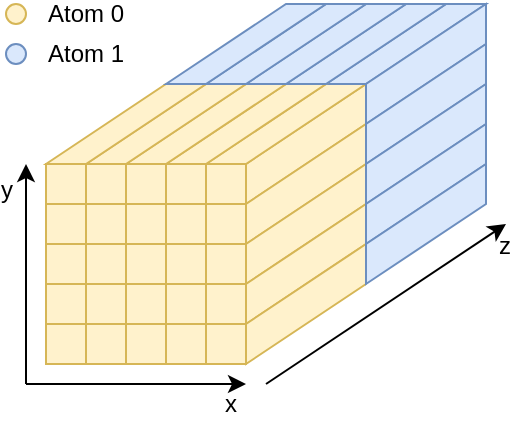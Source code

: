 <mxfile version="21.6.7" type="device">
  <diagram name="Seite-1" id="a0zd9J4lKLi8dgKzrKdr">
    <mxGraphModel dx="961" dy="550" grid="1" gridSize="10" guides="1" tooltips="1" connect="1" arrows="1" fold="1" page="1" pageScale="1" pageWidth="827" pageHeight="1169" math="0" shadow="0">
      <root>
        <mxCell id="0" />
        <mxCell id="1" parent="0" />
        <mxCell id="KL06TzT7i-0tILDeeugf-7" value="" style="whiteSpace=wrap;html=1;aspect=fixed;fillColor=#fff2cc;strokeColor=#d6b656;" parent="1" vertex="1">
          <mxGeometry x="240" y="340" width="20" height="20" as="geometry" />
        </mxCell>
        <mxCell id="KL06TzT7i-0tILDeeugf-8" value="" style="whiteSpace=wrap;html=1;aspect=fixed;fillColor=#fff2cc;strokeColor=#d6b656;" parent="1" vertex="1">
          <mxGeometry x="260" y="340" width="20" height="20" as="geometry" />
        </mxCell>
        <mxCell id="KL06TzT7i-0tILDeeugf-9" value="" style="whiteSpace=wrap;html=1;aspect=fixed;fillColor=#fff2cc;strokeColor=#d6b656;" parent="1" vertex="1">
          <mxGeometry x="280" y="340" width="20" height="20" as="geometry" />
        </mxCell>
        <mxCell id="KL06TzT7i-0tILDeeugf-10" value="" style="whiteSpace=wrap;html=1;aspect=fixed;fillColor=#fff2cc;strokeColor=#d6b656;" parent="1" vertex="1">
          <mxGeometry x="300" y="340" width="20" height="20" as="geometry" />
        </mxCell>
        <mxCell id="KL06TzT7i-0tILDeeugf-11" value="" style="whiteSpace=wrap;html=1;aspect=fixed;fillColor=#fff2cc;strokeColor=#d6b656;" parent="1" vertex="1">
          <mxGeometry x="320" y="340" width="20" height="20" as="geometry" />
        </mxCell>
        <mxCell id="KL06TzT7i-0tILDeeugf-12" value="" style="whiteSpace=wrap;html=1;aspect=fixed;fillColor=#fff2cc;strokeColor=#d6b656;" parent="1" vertex="1">
          <mxGeometry x="240" y="320" width="20" height="20" as="geometry" />
        </mxCell>
        <mxCell id="KL06TzT7i-0tILDeeugf-13" value="" style="whiteSpace=wrap;html=1;aspect=fixed;fillColor=#fff2cc;strokeColor=#d6b656;" parent="1" vertex="1">
          <mxGeometry x="260" y="320" width="20" height="20" as="geometry" />
        </mxCell>
        <mxCell id="KL06TzT7i-0tILDeeugf-14" value="" style="whiteSpace=wrap;html=1;aspect=fixed;fillColor=#fff2cc;strokeColor=#d6b656;" parent="1" vertex="1">
          <mxGeometry x="280" y="320" width="20" height="20" as="geometry" />
        </mxCell>
        <mxCell id="KL06TzT7i-0tILDeeugf-15" value="" style="whiteSpace=wrap;html=1;aspect=fixed;fillColor=#fff2cc;strokeColor=#d6b656;" parent="1" vertex="1">
          <mxGeometry x="300" y="320" width="20" height="20" as="geometry" />
        </mxCell>
        <mxCell id="KL06TzT7i-0tILDeeugf-16" value="" style="whiteSpace=wrap;html=1;aspect=fixed;fillColor=#fff2cc;strokeColor=#d6b656;" parent="1" vertex="1">
          <mxGeometry x="320" y="320" width="20" height="20" as="geometry" />
        </mxCell>
        <mxCell id="KL06TzT7i-0tILDeeugf-45" value="" style="endArrow=classic;html=1;rounded=0;" parent="1" edge="1">
          <mxGeometry width="50" height="50" relative="1" as="geometry">
            <mxPoint x="230" y="370" as="sourcePoint" />
            <mxPoint x="340" y="370" as="targetPoint" />
          </mxGeometry>
        </mxCell>
        <mxCell id="KL06TzT7i-0tILDeeugf-46" value="x" style="edgeLabel;html=1;align=center;verticalAlign=middle;resizable=0;points=[];fontSize=12;labelBackgroundColor=none;" parent="KL06TzT7i-0tILDeeugf-45" vertex="1" connectable="0">
          <mxGeometry x="0.852" y="-2" relative="1" as="geometry">
            <mxPoint y="8" as="offset" />
          </mxGeometry>
        </mxCell>
        <mxCell id="KL06TzT7i-0tILDeeugf-47" value="" style="endArrow=classic;html=1;rounded=0;" parent="1" edge="1">
          <mxGeometry width="50" height="50" relative="1" as="geometry">
            <mxPoint x="230" y="370" as="sourcePoint" />
            <mxPoint x="230" y="260" as="targetPoint" />
          </mxGeometry>
        </mxCell>
        <mxCell id="KL06TzT7i-0tILDeeugf-48" value="y" style="edgeLabel;html=1;align=center;verticalAlign=middle;resizable=0;points=[];fontSize=12;labelBackgroundColor=none;" parent="KL06TzT7i-0tILDeeugf-47" vertex="1" connectable="0">
          <mxGeometry x="0.852" y="-2" relative="1" as="geometry">
            <mxPoint x="-12" y="5" as="offset" />
          </mxGeometry>
        </mxCell>
        <mxCell id="KL06TzT7i-0tILDeeugf-60" value="" style="endArrow=classic;html=1;rounded=0;" parent="1" edge="1">
          <mxGeometry width="50" height="50" relative="1" as="geometry">
            <mxPoint x="350" y="370" as="sourcePoint" />
            <mxPoint x="470" y="290" as="targetPoint" />
          </mxGeometry>
        </mxCell>
        <mxCell id="KL06TzT7i-0tILDeeugf-61" value="z" style="edgeLabel;html=1;align=center;verticalAlign=middle;resizable=0;points=[];fontSize=12;labelBackgroundColor=none;" parent="KL06TzT7i-0tILDeeugf-60" vertex="1" connectable="0">
          <mxGeometry x="0.865" y="-1" relative="1" as="geometry">
            <mxPoint x="6" y="5" as="offset" />
          </mxGeometry>
        </mxCell>
        <mxCell id="P9Pge4p9ssDSBVumlP_2-2" value="" style="shape=parallelogram;perimeter=parallelogramPerimeter;whiteSpace=wrap;html=1;fixedSize=1;size=40;fillColor=#fff2cc;strokeColor=#d6b656;flipV=0;flipH=1;rotation=-90;" vertex="1" parent="1">
          <mxGeometry x="340" y="220" width="60" height="60" as="geometry" />
        </mxCell>
        <mxCell id="P9Pge4p9ssDSBVumlP_2-3" value="" style="shape=parallelogram;perimeter=parallelogramPerimeter;whiteSpace=wrap;html=1;fixedSize=1;size=40;fillColor=#fff2cc;strokeColor=#d6b656;flipV=0;flipH=1;rotation=-90;" vertex="1" parent="1">
          <mxGeometry x="340" y="240" width="60" height="60" as="geometry" />
        </mxCell>
        <mxCell id="P9Pge4p9ssDSBVumlP_2-4" value="" style="shape=parallelogram;perimeter=parallelogramPerimeter;whiteSpace=wrap;html=1;fixedSize=1;size=40;fillColor=#fff2cc;strokeColor=#d6b656;flipV=0;flipH=1;rotation=-90;" vertex="1" parent="1">
          <mxGeometry x="340" y="260" width="60" height="60" as="geometry" />
        </mxCell>
        <mxCell id="P9Pge4p9ssDSBVumlP_2-5" value="" style="shape=parallelogram;perimeter=parallelogramPerimeter;whiteSpace=wrap;html=1;fixedSize=1;size=40;fillColor=#fff2cc;strokeColor=#d6b656;flipV=0;flipH=1;rotation=-90;" vertex="1" parent="1">
          <mxGeometry x="340" y="280" width="60" height="60" as="geometry" />
        </mxCell>
        <mxCell id="P9Pge4p9ssDSBVumlP_2-6" value="" style="shape=parallelogram;perimeter=parallelogramPerimeter;whiteSpace=wrap;html=1;fixedSize=1;size=40;fillColor=#fff2cc;strokeColor=#d6b656;flipV=0;flipH=1;rotation=-90;" vertex="1" parent="1">
          <mxGeometry x="340" y="300" width="60" height="60" as="geometry" />
        </mxCell>
        <mxCell id="P9Pge4p9ssDSBVumlP_2-7" value="" style="shape=parallelogram;perimeter=parallelogramPerimeter;whiteSpace=wrap;html=1;fixedSize=1;size=60;fillColor=#fff2cc;strokeColor=#d6b656;" vertex="1" parent="1">
          <mxGeometry x="320" y="220" width="80" height="40" as="geometry" />
        </mxCell>
        <mxCell id="P9Pge4p9ssDSBVumlP_2-8" value="" style="shape=parallelogram;perimeter=parallelogramPerimeter;whiteSpace=wrap;html=1;fixedSize=1;size=60;fillColor=#dae8fc;strokeColor=#6c8ebf;" vertex="1" parent="1">
          <mxGeometry x="380" y="180" width="80" height="40" as="geometry" />
        </mxCell>
        <mxCell id="P9Pge4p9ssDSBVumlP_2-9" value="" style="shape=parallelogram;perimeter=parallelogramPerimeter;whiteSpace=wrap;html=1;fixedSize=1;size=60;fillColor=#fff2cc;strokeColor=#d6b656;" vertex="1" parent="1">
          <mxGeometry x="300" y="220" width="80" height="40" as="geometry" />
        </mxCell>
        <mxCell id="P9Pge4p9ssDSBVumlP_2-10" value="" style="shape=parallelogram;perimeter=parallelogramPerimeter;whiteSpace=wrap;html=1;fixedSize=1;size=60;fillColor=#fff2cc;strokeColor=#d6b656;" vertex="1" parent="1">
          <mxGeometry x="280" y="220" width="80" height="40" as="geometry" />
        </mxCell>
        <mxCell id="P9Pge4p9ssDSBVumlP_2-11" value="" style="shape=parallelogram;perimeter=parallelogramPerimeter;whiteSpace=wrap;html=1;fixedSize=1;size=60;fillColor=#fff2cc;strokeColor=#d6b656;" vertex="1" parent="1">
          <mxGeometry x="260" y="220" width="80" height="40" as="geometry" />
        </mxCell>
        <mxCell id="P9Pge4p9ssDSBVumlP_2-12" value="" style="shape=parallelogram;perimeter=parallelogramPerimeter;whiteSpace=wrap;html=1;fixedSize=1;size=60;fillColor=#fff2cc;strokeColor=#d6b656;" vertex="1" parent="1">
          <mxGeometry x="240" y="220" width="80" height="40" as="geometry" />
        </mxCell>
        <mxCell id="P9Pge4p9ssDSBVumlP_2-13" value="" style="whiteSpace=wrap;html=1;aspect=fixed;fillColor=#fff2cc;strokeColor=#d6b656;" vertex="1" parent="1">
          <mxGeometry x="240" y="300" width="20" height="20" as="geometry" />
        </mxCell>
        <mxCell id="P9Pge4p9ssDSBVumlP_2-14" value="" style="whiteSpace=wrap;html=1;aspect=fixed;fillColor=#fff2cc;strokeColor=#d6b656;" vertex="1" parent="1">
          <mxGeometry x="260" y="300" width="20" height="20" as="geometry" />
        </mxCell>
        <mxCell id="P9Pge4p9ssDSBVumlP_2-15" value="" style="whiteSpace=wrap;html=1;aspect=fixed;fillColor=#fff2cc;strokeColor=#d6b656;" vertex="1" parent="1">
          <mxGeometry x="280" y="300" width="20" height="20" as="geometry" />
        </mxCell>
        <mxCell id="P9Pge4p9ssDSBVumlP_2-16" value="" style="whiteSpace=wrap;html=1;aspect=fixed;fillColor=#fff2cc;strokeColor=#d6b656;" vertex="1" parent="1">
          <mxGeometry x="300" y="300" width="20" height="20" as="geometry" />
        </mxCell>
        <mxCell id="P9Pge4p9ssDSBVumlP_2-17" value="" style="whiteSpace=wrap;html=1;aspect=fixed;fillColor=#fff2cc;strokeColor=#d6b656;" vertex="1" parent="1">
          <mxGeometry x="320" y="300" width="20" height="20" as="geometry" />
        </mxCell>
        <mxCell id="P9Pge4p9ssDSBVumlP_2-18" value="" style="whiteSpace=wrap;html=1;aspect=fixed;fillColor=#fff2cc;strokeColor=#d6b656;" vertex="1" parent="1">
          <mxGeometry x="240" y="280" width="20" height="20" as="geometry" />
        </mxCell>
        <mxCell id="P9Pge4p9ssDSBVumlP_2-19" value="" style="whiteSpace=wrap;html=1;aspect=fixed;fillColor=#fff2cc;strokeColor=#d6b656;" vertex="1" parent="1">
          <mxGeometry x="260" y="280" width="20" height="20" as="geometry" />
        </mxCell>
        <mxCell id="P9Pge4p9ssDSBVumlP_2-20" value="" style="whiteSpace=wrap;html=1;aspect=fixed;fillColor=#fff2cc;strokeColor=#d6b656;" vertex="1" parent="1">
          <mxGeometry x="280" y="280" width="20" height="20" as="geometry" />
        </mxCell>
        <mxCell id="P9Pge4p9ssDSBVumlP_2-21" value="" style="whiteSpace=wrap;html=1;aspect=fixed;fillColor=#fff2cc;strokeColor=#d6b656;" vertex="1" parent="1">
          <mxGeometry x="300" y="280" width="20" height="20" as="geometry" />
        </mxCell>
        <mxCell id="P9Pge4p9ssDSBVumlP_2-22" value="" style="whiteSpace=wrap;html=1;aspect=fixed;fillColor=#fff2cc;strokeColor=#d6b656;" vertex="1" parent="1">
          <mxGeometry x="320" y="280" width="20" height="20" as="geometry" />
        </mxCell>
        <mxCell id="P9Pge4p9ssDSBVumlP_2-23" value="" style="whiteSpace=wrap;html=1;aspect=fixed;fillColor=#fff2cc;strokeColor=#d6b656;" vertex="1" parent="1">
          <mxGeometry x="240" y="260" width="20" height="20" as="geometry" />
        </mxCell>
        <mxCell id="P9Pge4p9ssDSBVumlP_2-24" value="" style="whiteSpace=wrap;html=1;aspect=fixed;fillColor=#fff2cc;strokeColor=#d6b656;" vertex="1" parent="1">
          <mxGeometry x="260" y="260" width="20" height="20" as="geometry" />
        </mxCell>
        <mxCell id="P9Pge4p9ssDSBVumlP_2-25" value="" style="whiteSpace=wrap;html=1;aspect=fixed;fillColor=#fff2cc;strokeColor=#d6b656;" vertex="1" parent="1">
          <mxGeometry x="280" y="260" width="20" height="20" as="geometry" />
        </mxCell>
        <mxCell id="P9Pge4p9ssDSBVumlP_2-26" value="" style="whiteSpace=wrap;html=1;aspect=fixed;fillColor=#fff2cc;strokeColor=#d6b656;" vertex="1" parent="1">
          <mxGeometry x="300" y="260" width="20" height="20" as="geometry" />
        </mxCell>
        <mxCell id="P9Pge4p9ssDSBVumlP_2-27" value="" style="whiteSpace=wrap;html=1;aspect=fixed;fillColor=#fff2cc;strokeColor=#d6b656;" vertex="1" parent="1">
          <mxGeometry x="320" y="260" width="20" height="20" as="geometry" />
        </mxCell>
        <mxCell id="P9Pge4p9ssDSBVumlP_2-33" value="" style="shape=parallelogram;perimeter=parallelogramPerimeter;whiteSpace=wrap;html=1;fixedSize=1;size=60;fillColor=#dae8fc;strokeColor=#6c8ebf;" vertex="1" parent="1">
          <mxGeometry x="360" y="180" width="80" height="40" as="geometry" />
        </mxCell>
        <mxCell id="P9Pge4p9ssDSBVumlP_2-34" value="" style="shape=parallelogram;perimeter=parallelogramPerimeter;whiteSpace=wrap;html=1;fixedSize=1;size=60;fillColor=#dae8fc;strokeColor=#6c8ebf;" vertex="1" parent="1">
          <mxGeometry x="340" y="180" width="80" height="40" as="geometry" />
        </mxCell>
        <mxCell id="P9Pge4p9ssDSBVumlP_2-35" value="" style="shape=parallelogram;perimeter=parallelogramPerimeter;whiteSpace=wrap;html=1;fixedSize=1;size=60;fillColor=#dae8fc;strokeColor=#6c8ebf;" vertex="1" parent="1">
          <mxGeometry x="320" y="180" width="80" height="40" as="geometry" />
        </mxCell>
        <mxCell id="P9Pge4p9ssDSBVumlP_2-36" value="" style="shape=parallelogram;perimeter=parallelogramPerimeter;whiteSpace=wrap;html=1;fixedSize=1;size=60;fillColor=#dae8fc;strokeColor=#6c8ebf;" vertex="1" parent="1">
          <mxGeometry x="300" y="180" width="80" height="40" as="geometry" />
        </mxCell>
        <mxCell id="P9Pge4p9ssDSBVumlP_2-37" value="" style="shape=parallelogram;perimeter=parallelogramPerimeter;whiteSpace=wrap;html=1;fixedSize=1;size=40;fillColor=#dae8fc;strokeColor=#6c8ebf;flipV=0;flipH=1;rotation=-90;" vertex="1" parent="1">
          <mxGeometry x="400" y="180" width="60" height="60" as="geometry" />
        </mxCell>
        <mxCell id="P9Pge4p9ssDSBVumlP_2-38" value="" style="shape=parallelogram;perimeter=parallelogramPerimeter;whiteSpace=wrap;html=1;fixedSize=1;size=40;fillColor=#dae8fc;strokeColor=#6c8ebf;flipV=0;flipH=1;rotation=-90;" vertex="1" parent="1">
          <mxGeometry x="400" y="200" width="60" height="60" as="geometry" />
        </mxCell>
        <mxCell id="P9Pge4p9ssDSBVumlP_2-39" value="" style="shape=parallelogram;perimeter=parallelogramPerimeter;whiteSpace=wrap;html=1;fixedSize=1;size=40;fillColor=#dae8fc;strokeColor=#6c8ebf;flipV=0;flipH=1;rotation=-90;" vertex="1" parent="1">
          <mxGeometry x="400" y="220" width="60" height="60" as="geometry" />
        </mxCell>
        <mxCell id="P9Pge4p9ssDSBVumlP_2-40" value="" style="shape=parallelogram;perimeter=parallelogramPerimeter;whiteSpace=wrap;html=1;fixedSize=1;size=40;fillColor=#dae8fc;strokeColor=#6c8ebf;flipV=0;flipH=1;rotation=-90;" vertex="1" parent="1">
          <mxGeometry x="400" y="240" width="60" height="60" as="geometry" />
        </mxCell>
        <mxCell id="P9Pge4p9ssDSBVumlP_2-41" value="" style="shape=parallelogram;perimeter=parallelogramPerimeter;whiteSpace=wrap;html=1;fixedSize=1;size=40;fillColor=#dae8fc;strokeColor=#6c8ebf;flipV=0;flipH=1;rotation=-90;" vertex="1" parent="1">
          <mxGeometry x="400" y="260" width="60" height="60" as="geometry" />
        </mxCell>
        <mxCell id="KL06TzT7i-0tILDeeugf-63" value="Atom 0" style="text;html=1;strokeColor=none;fillColor=none;align=center;verticalAlign=middle;whiteSpace=wrap;rounded=0;" parent="1" vertex="1">
          <mxGeometry x="230" y="180" width="60" height="10" as="geometry" />
        </mxCell>
        <mxCell id="KL06TzT7i-0tILDeeugf-62" value="" style="ellipse;whiteSpace=wrap;html=1;aspect=fixed;fillColor=#fff2cc;strokeColor=#d6b656;" parent="1" vertex="1">
          <mxGeometry x="220" y="180" width="10" height="10" as="geometry" />
        </mxCell>
        <mxCell id="KL06TzT7i-0tILDeeugf-70" value="" style="ellipse;whiteSpace=wrap;html=1;aspect=fixed;fillColor=#dae8fc;strokeColor=#6c8ebf;" parent="1" vertex="1">
          <mxGeometry x="220" y="200" width="10" height="10" as="geometry" />
        </mxCell>
        <mxCell id="KL06TzT7i-0tILDeeugf-71" value="Atom 1" style="text;html=1;strokeColor=none;fillColor=none;align=center;verticalAlign=middle;whiteSpace=wrap;rounded=0;" parent="1" vertex="1">
          <mxGeometry x="230" y="200" width="60" height="10" as="geometry" />
        </mxCell>
      </root>
    </mxGraphModel>
  </diagram>
</mxfile>
